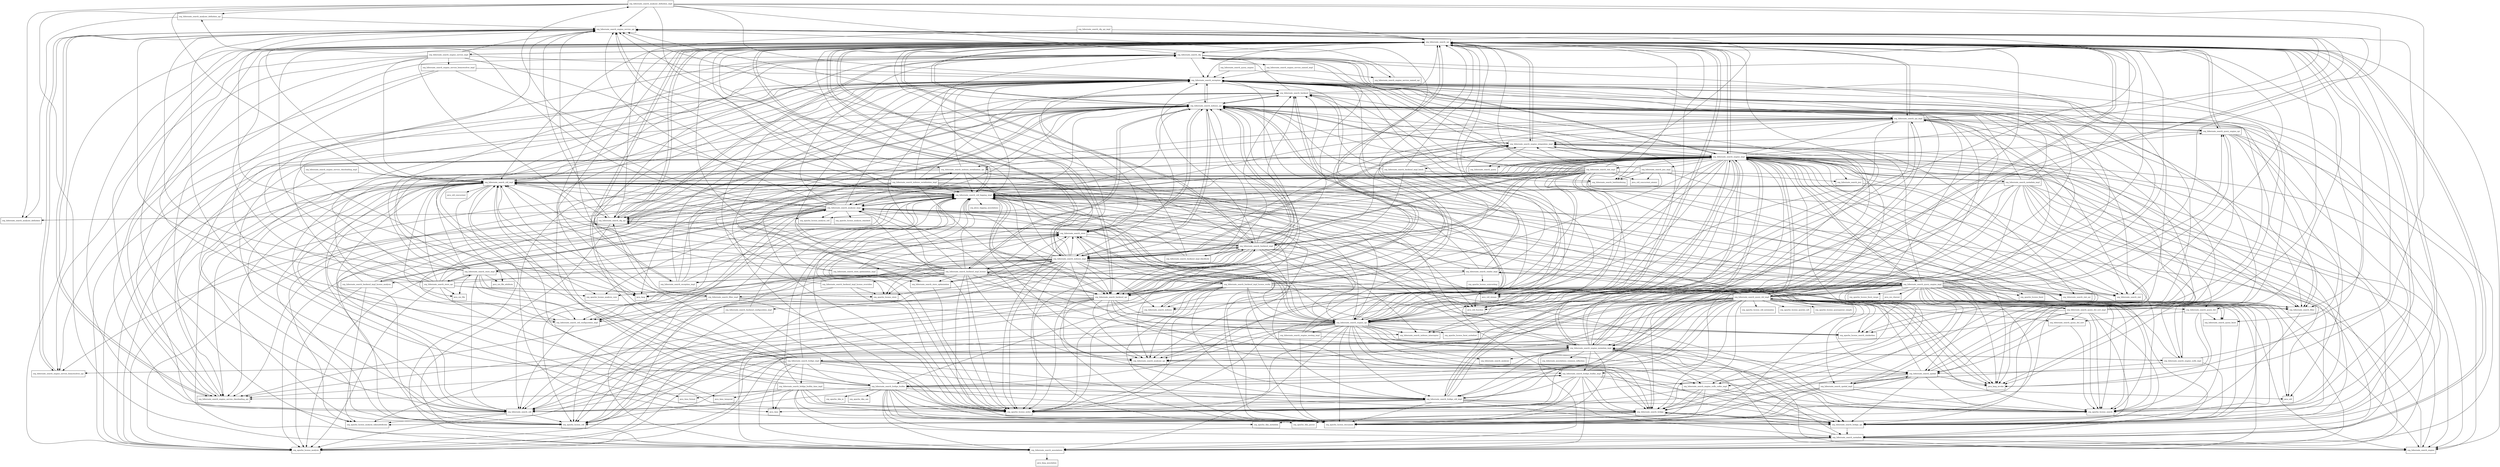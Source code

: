 digraph hibernate_search_engine_5_8_0_CR1_package_dependencies {
  node [shape = box, fontsize=10.0];
  org_hibernate_search_analyzer_definition_impl -> java_lang_invoke;
  org_hibernate_search_analyzer_definition_impl -> java_util_function;
  org_hibernate_search_analyzer_definition_impl -> org_hibernate_search_analyzer_definition;
  org_hibernate_search_analyzer_definition_impl -> org_hibernate_search_analyzer_definition_spi;
  org_hibernate_search_analyzer_definition_impl -> org_hibernate_search_annotations;
  org_hibernate_search_analyzer_definition_impl -> org_hibernate_search_cfg;
  org_hibernate_search_analyzer_definition_impl -> org_hibernate_search_engine_service_spi;
  org_hibernate_search_analyzer_definition_impl -> org_hibernate_search_exception;
  org_hibernate_search_analyzer_definition_impl -> org_hibernate_search_spi;
  org_hibernate_search_analyzer_definition_impl -> org_hibernate_search_util_impl;
  org_hibernate_search_analyzer_definition_impl -> org_hibernate_search_util_logging_impl;
  org_hibernate_search_analyzer_definition_spi -> org_hibernate_search_analyzer_definition;
  org_hibernate_search_analyzer_definition_spi -> org_hibernate_search_engine_service_spi;
  org_hibernate_search_analyzer_impl -> java_lang_invoke;
  org_hibernate_search_analyzer_impl -> java_util_function;
  org_hibernate_search_analyzer_impl -> java_util_stream;
  org_hibernate_search_analyzer_impl -> org_apache_lucene_analysis;
  org_hibernate_search_analyzer_impl -> org_apache_lucene_analysis_core;
  org_hibernate_search_analyzer_impl -> org_apache_lucene_analysis_standard;
  org_hibernate_search_analyzer_impl -> org_apache_lucene_analysis_util;
  org_hibernate_search_analyzer_impl -> org_apache_lucene_util;
  org_hibernate_search_analyzer_impl -> org_hibernate_search_analyzer_definition;
  org_hibernate_search_analyzer_impl -> org_hibernate_search_analyzer_definition_impl;
  org_hibernate_search_analyzer_impl -> org_hibernate_search_analyzer_definition_spi;
  org_hibernate_search_analyzer_impl -> org_hibernate_search_analyzer_spi;
  org_hibernate_search_analyzer_impl -> org_hibernate_search_annotations;
  org_hibernate_search_analyzer_impl -> org_hibernate_search_backend_impl_lucene_analysis;
  org_hibernate_search_analyzer_impl -> org_hibernate_search_cfg;
  org_hibernate_search_analyzer_impl -> org_hibernate_search_cfg_spi;
  org_hibernate_search_analyzer_impl -> org_hibernate_search_engine_impl;
  org_hibernate_search_analyzer_impl -> org_hibernate_search_engine_service_spi;
  org_hibernate_search_analyzer_impl -> org_hibernate_search_exception;
  org_hibernate_search_analyzer_impl -> org_hibernate_search_util;
  org_hibernate_search_analyzer_impl -> org_hibernate_search_util_impl;
  org_hibernate_search_analyzer_impl -> org_hibernate_search_util_logging_impl;
  org_hibernate_search_annotations -> java_lang_annotation;
  org_hibernate_search_backend -> org_apache_lucene_document;
  org_hibernate_search_backend -> org_hibernate_search_backend_spi;
  org_hibernate_search_backend -> org_hibernate_search_cfg;
  org_hibernate_search_backend -> org_hibernate_search_indexes_impl;
  org_hibernate_search_backend -> org_hibernate_search_indexes_spi;
  org_hibernate_search_backend -> org_hibernate_search_spi;
  org_hibernate_search_backend_configuration_impl -> org_apache_lucene_index;
  org_hibernate_search_backend_configuration_impl -> org_apache_lucene_util;
  org_hibernate_search_backend_configuration_impl -> org_hibernate_search_util_configuration_impl;
  org_hibernate_search_backend_configuration_impl -> org_hibernate_search_util_logging_impl;
  org_hibernate_search_backend_impl -> java_lang_invoke;
  org_hibernate_search_backend_impl -> java_util_function;
  org_hibernate_search_backend_impl -> org_apache_lucene_document;
  org_hibernate_search_backend_impl -> org_apache_lucene_index;
  org_hibernate_search_backend_impl -> org_hibernate_search_backend;
  org_hibernate_search_backend_impl -> org_hibernate_search_backend_impl_blackhole;
  org_hibernate_search_backend_impl -> org_hibernate_search_backend_spi;
  org_hibernate_search_backend_impl -> org_hibernate_search_cfg;
  org_hibernate_search_backend_impl -> org_hibernate_search_cfg_spi;
  org_hibernate_search_backend_impl -> org_hibernate_search_engine_impl;
  org_hibernate_search_backend_impl -> org_hibernate_search_engine_integration_impl;
  org_hibernate_search_backend_impl -> org_hibernate_search_engine_service_spi;
  org_hibernate_search_backend_impl -> org_hibernate_search_engine_spi;
  org_hibernate_search_backend_impl -> org_hibernate_search_exception;
  org_hibernate_search_backend_impl -> org_hibernate_search_exception_impl;
  org_hibernate_search_backend_impl -> org_hibernate_search_indexes_impl;
  org_hibernate_search_backend_impl -> org_hibernate_search_indexes_interceptor;
  org_hibernate_search_backend_impl -> org_hibernate_search_indexes_spi;
  org_hibernate_search_backend_impl -> org_hibernate_search_spi;
  org_hibernate_search_backend_impl -> org_hibernate_search_util;
  org_hibernate_search_backend_impl -> org_hibernate_search_util_configuration_impl;
  org_hibernate_search_backend_impl -> org_hibernate_search_util_impl;
  org_hibernate_search_backend_impl -> org_hibernate_search_util_logging_impl;
  org_hibernate_search_backend_impl_batch -> org_hibernate_search_backend;
  org_hibernate_search_backend_impl_batch -> org_hibernate_search_backend_impl;
  org_hibernate_search_backend_impl_batch -> org_hibernate_search_backend_spi;
  org_hibernate_search_backend_impl_batch -> org_hibernate_search_batchindexing;
  org_hibernate_search_backend_impl_batch -> org_hibernate_search_engine_integration_impl;
  org_hibernate_search_backend_impl_batch -> org_hibernate_search_engine_spi;
  org_hibernate_search_backend_impl_batch -> org_hibernate_search_indexes_spi;
  org_hibernate_search_backend_impl_batch -> org_hibernate_search_spi;
  org_hibernate_search_backend_impl_blackhole -> org_hibernate_search_backend;
  org_hibernate_search_backend_impl_blackhole -> org_hibernate_search_backend_spi;
  org_hibernate_search_backend_impl_blackhole -> org_hibernate_search_indexes_spi;
  org_hibernate_search_backend_impl_blackhole -> org_hibernate_search_spi;
  org_hibernate_search_backend_impl_blackhole -> org_hibernate_search_util_logging_impl;
  org_hibernate_search_backend_impl_lucene -> org_apache_lucene_analysis;
  org_hibernate_search_backend_impl_lucene -> org_apache_lucene_analysis_core;
  org_hibernate_search_backend_impl_lucene -> org_apache_lucene_document;
  org_hibernate_search_backend_impl_lucene -> org_apache_lucene_index;
  org_hibernate_search_backend_impl_lucene -> org_apache_lucene_search;
  org_hibernate_search_backend_impl_lucene -> org_apache_lucene_search_similarities;
  org_hibernate_search_backend_impl_lucene -> org_apache_lucene_store;
  org_hibernate_search_backend_impl_lucene -> org_hibernate_search_analyzer_impl;
  org_hibernate_search_backend_impl_lucene -> org_hibernate_search_analyzer_spi;
  org_hibernate_search_backend_impl_lucene -> org_hibernate_search_backend;
  org_hibernate_search_backend_impl_lucene -> org_hibernate_search_backend_impl;
  org_hibernate_search_backend_impl_lucene -> org_hibernate_search_backend_impl_lucene_analysis;
  org_hibernate_search_backend_impl_lucene -> org_hibernate_search_backend_impl_lucene_overrides;
  org_hibernate_search_backend_impl_lucene -> org_hibernate_search_backend_impl_lucene_works;
  org_hibernate_search_backend_impl_lucene -> org_hibernate_search_backend_spi;
  org_hibernate_search_backend_impl_lucene -> org_hibernate_search_cfg_spi;
  org_hibernate_search_backend_impl_lucene -> org_hibernate_search_engine_metadata_impl;
  org_hibernate_search_backend_impl_lucene -> org_hibernate_search_engine_service_spi;
  org_hibernate_search_backend_impl_lucene -> org_hibernate_search_engine_spi;
  org_hibernate_search_backend_impl_lucene -> org_hibernate_search_exception;
  org_hibernate_search_backend_impl_lucene -> org_hibernate_search_exception_impl;
  org_hibernate_search_backend_impl_lucene -> org_hibernate_search_indexes_impl;
  org_hibernate_search_backend_impl_lucene -> org_hibernate_search_indexes_spi;
  org_hibernate_search_backend_impl_lucene -> org_hibernate_search_spi;
  org_hibernate_search_backend_impl_lucene -> org_hibernate_search_store;
  org_hibernate_search_backend_impl_lucene -> org_hibernate_search_store_optimization;
  org_hibernate_search_backend_impl_lucene -> org_hibernate_search_util_impl;
  org_hibernate_search_backend_impl_lucene -> org_hibernate_search_util_logging_impl;
  org_hibernate_search_backend_impl_lucene_analysis -> org_apache_lucene_analysis;
  org_hibernate_search_backend_impl_lucene_analysis -> org_apache_lucene_analysis_tokenattributes;
  org_hibernate_search_backend_impl_lucene_analysis -> org_apache_lucene_util;
  org_hibernate_search_backend_impl_lucene_analysis -> org_hibernate_search_analyzer_impl;
  org_hibernate_search_backend_impl_lucene_analysis -> org_hibernate_search_exception;
  org_hibernate_search_backend_impl_lucene_analysis -> org_hibernate_search_util_logging_impl;
  org_hibernate_search_backend_impl_lucene_overrides -> org_apache_lucene_index;
  org_hibernate_search_backend_impl_lucene_overrides -> org_apache_lucene_store;
  org_hibernate_search_backend_impl_lucene_overrides -> org_apache_lucene_util;
  org_hibernate_search_backend_impl_lucene_overrides -> org_hibernate_search_exception;
  org_hibernate_search_backend_impl_lucene_overrides -> org_hibernate_search_util_logging_impl;
  org_hibernate_search_backend_impl_lucene_works -> org_apache_lucene_analysis;
  org_hibernate_search_backend_impl_lucene_works -> org_apache_lucene_document;
  org_hibernate_search_backend_impl_lucene_works -> org_apache_lucene_index;
  org_hibernate_search_backend_impl_lucene_works -> org_apache_lucene_search;
  org_hibernate_search_backend_impl_lucene_works -> org_hibernate_search_analyzer_impl;
  org_hibernate_search_backend_impl_lucene_works -> org_hibernate_search_analyzer_spi;
  org_hibernate_search_backend_impl_lucene_works -> org_hibernate_search_backend;
  org_hibernate_search_backend_impl_lucene_works -> org_hibernate_search_backend_impl_lucene;
  org_hibernate_search_backend_impl_lucene_works -> org_hibernate_search_backend_spi;
  org_hibernate_search_backend_impl_lucene_works -> org_hibernate_search_bridge;
  org_hibernate_search_backend_impl_lucene_works -> org_hibernate_search_bridge_builtin;
  org_hibernate_search_backend_impl_lucene_works -> org_hibernate_search_bridge_util_impl;
  org_hibernate_search_backend_impl_lucene_works -> org_hibernate_search_engine;
  org_hibernate_search_backend_impl_lucene_works -> org_hibernate_search_engine_spi;
  org_hibernate_search_backend_impl_lucene_works -> org_hibernate_search_exception;
  org_hibernate_search_backend_impl_lucene_works -> org_hibernate_search_spi;
  org_hibernate_search_backend_impl_lucene_works -> org_hibernate_search_store;
  org_hibernate_search_backend_impl_lucene_works -> org_hibernate_search_util_logging_impl;
  org_hibernate_search_backend_spi -> org_apache_lucene_analysis;
  org_hibernate_search_backend_spi -> org_apache_lucene_analysis_tokenattributes;
  org_hibernate_search_backend_spi -> org_apache_lucene_index;
  org_hibernate_search_backend_spi -> org_apache_lucene_search;
  org_hibernate_search_backend_spi -> org_apache_lucene_util;
  org_hibernate_search_backend_spi -> org_hibernate_search_analyzer_impl;
  org_hibernate_search_backend_spi -> org_hibernate_search_analyzer_spi;
  org_hibernate_search_backend_spi -> org_hibernate_search_backend;
  org_hibernate_search_backend_spi -> org_hibernate_search_backend_configuration_impl;
  org_hibernate_search_backend_spi -> org_hibernate_search_backend_impl;
  org_hibernate_search_backend_spi -> org_hibernate_search_bridge;
  org_hibernate_search_backend_spi -> org_hibernate_search_bridge_spi;
  org_hibernate_search_backend_spi -> org_hibernate_search_bridge_util_impl;
  org_hibernate_search_backend_spi -> org_hibernate_search_engine_spi;
  org_hibernate_search_backend_spi -> org_hibernate_search_exception;
  org_hibernate_search_backend_spi -> org_hibernate_search_indexes_spi;
  org_hibernate_search_backend_spi -> org_hibernate_search_spi;
  org_hibernate_search_backend_spi -> org_hibernate_search_util_configuration_impl;
  org_hibernate_search_backend_spi -> org_hibernate_search_util_logging_impl;
  org_hibernate_search_batchindexing -> org_hibernate_search_backend;
  org_hibernate_search_bridge -> org_apache_lucene_document;
  org_hibernate_search_bridge -> org_apache_tika_metadata;
  org_hibernate_search_bridge -> org_apache_tika_parser;
  org_hibernate_search_bridge -> org_hibernate_search_bridge_spi;
  org_hibernate_search_bridge -> org_hibernate_search_exception;
  org_hibernate_search_bridge_builtin -> org_apache_lucene_document;
  org_hibernate_search_bridge_builtin -> org_apache_lucene_index;
  org_hibernate_search_bridge_builtin -> org_apache_tika_io;
  org_hibernate_search_bridge_builtin -> org_apache_tika_metadata;
  org_hibernate_search_bridge_builtin -> org_apache_tika_parser;
  org_hibernate_search_bridge_builtin -> org_apache_tika_sax;
  org_hibernate_search_bridge_builtin -> org_hibernate_search_annotations;
  org_hibernate_search_bridge_builtin -> org_hibernate_search_bridge;
  org_hibernate_search_bridge_builtin -> org_hibernate_search_bridge_builtin_impl;
  org_hibernate_search_bridge_builtin -> org_hibernate_search_bridge_spi;
  org_hibernate_search_bridge_builtin -> org_hibernate_search_bridge_util_impl;
  org_hibernate_search_bridge_builtin -> org_hibernate_search_engine_service_classloading_spi;
  org_hibernate_search_bridge_builtin -> org_hibernate_search_engine_service_spi;
  org_hibernate_search_bridge_builtin -> org_hibernate_search_exception;
  org_hibernate_search_bridge_builtin -> org_hibernate_search_metadata;
  org_hibernate_search_bridge_builtin -> org_hibernate_search_util;
  org_hibernate_search_bridge_builtin -> org_hibernate_search_util_impl;
  org_hibernate_search_bridge_builtin -> org_hibernate_search_util_logging_impl;
  org_hibernate_search_bridge_builtin_impl -> org_apache_lucene_document;
  org_hibernate_search_bridge_builtin_impl -> org_apache_lucene_index;
  org_hibernate_search_bridge_builtin_impl -> org_apache_lucene_search;
  org_hibernate_search_bridge_builtin_impl -> org_hibernate_search_annotations;
  org_hibernate_search_bridge_builtin_impl -> org_hibernate_search_bridge;
  org_hibernate_search_bridge_builtin_impl -> org_hibernate_search_bridge_builtin;
  org_hibernate_search_bridge_builtin_impl -> org_hibernate_search_bridge_spi;
  org_hibernate_search_bridge_builtin_impl -> org_hibernate_search_bridge_util_impl;
  org_hibernate_search_bridge_builtin_impl -> org_hibernate_search_engine_nulls_codec_impl;
  org_hibernate_search_bridge_builtin_impl -> org_hibernate_search_exception;
  org_hibernate_search_bridge_builtin_impl -> org_hibernate_search_util_logging_impl;
  org_hibernate_search_bridge_builtin_time_impl -> java_time;
  org_hibernate_search_bridge_builtin_time_impl -> java_time_format;
  org_hibernate_search_bridge_builtin_time_impl -> java_time_temporal;
  org_hibernate_search_bridge_builtin_time_impl -> org_apache_lucene_document;
  org_hibernate_search_bridge_builtin_time_impl -> org_apache_lucene_index;
  org_hibernate_search_bridge_builtin_time_impl -> org_hibernate_search_bridge;
  org_hibernate_search_bridge_builtin_time_impl -> org_hibernate_search_bridge_spi;
  org_hibernate_search_bridge_builtin_time_impl -> org_hibernate_search_bridge_util_impl;
  org_hibernate_search_bridge_builtin_time_impl -> org_hibernate_search_exception;
  org_hibernate_search_bridge_builtin_time_impl -> org_hibernate_search_metadata;
  org_hibernate_search_bridge_builtin_time_impl -> org_hibernate_search_util;
  org_hibernate_search_bridge_builtin_time_impl -> org_hibernate_search_util_impl;
  org_hibernate_search_bridge_builtin_time_impl -> org_hibernate_search_util_logging_impl;
  org_hibernate_search_bridge_impl -> java_time;
  org_hibernate_search_bridge_impl -> org_hibernate_search_annotations;
  org_hibernate_search_bridge_impl -> org_hibernate_search_bridge;
  org_hibernate_search_bridge_impl -> org_hibernate_search_bridge_builtin;
  org_hibernate_search_bridge_impl -> org_hibernate_search_bridge_builtin_impl;
  org_hibernate_search_bridge_impl -> org_hibernate_search_bridge_builtin_time_impl;
  org_hibernate_search_bridge_impl -> org_hibernate_search_bridge_spi;
  org_hibernate_search_bridge_impl -> org_hibernate_search_bridge_util_impl;
  org_hibernate_search_bridge_impl -> org_hibernate_search_cfg_spi;
  org_hibernate_search_bridge_impl -> org_hibernate_search_engine_service_beanresolver_spi;
  org_hibernate_search_bridge_impl -> org_hibernate_search_engine_service_classloading_spi;
  org_hibernate_search_bridge_impl -> org_hibernate_search_engine_service_spi;
  org_hibernate_search_bridge_impl -> org_hibernate_search_exception;
  org_hibernate_search_bridge_impl -> org_hibernate_search_indexes_spi;
  org_hibernate_search_bridge_impl -> org_hibernate_search_spatial;
  org_hibernate_search_bridge_impl -> org_hibernate_search_util_impl;
  org_hibernate_search_bridge_impl -> org_hibernate_search_util_logging_impl;
  org_hibernate_search_bridge_spi -> org_hibernate_search_bridge;
  org_hibernate_search_bridge_spi -> org_hibernate_search_engine_service_spi;
  org_hibernate_search_bridge_spi -> org_hibernate_search_indexes_spi;
  org_hibernate_search_bridge_spi -> org_hibernate_search_metadata;
  org_hibernate_search_bridge_spi -> org_hibernate_search_spi;
  org_hibernate_search_bridge_util_impl -> java_time;
  org_hibernate_search_bridge_util_impl -> org_apache_lucene_document;
  org_hibernate_search_bridge_util_impl -> org_apache_lucene_index;
  org_hibernate_search_bridge_util_impl -> org_apache_lucene_search;
  org_hibernate_search_bridge_util_impl -> org_hibernate_search_bridge;
  org_hibernate_search_bridge_util_impl -> org_hibernate_search_bridge_spi;
  org_hibernate_search_bridge_util_impl -> org_hibernate_search_engine_impl;
  org_hibernate_search_bridge_util_impl -> org_hibernate_search_exception;
  org_hibernate_search_bridge_util_impl -> org_hibernate_search_metadata;
  org_hibernate_search_bridge_util_impl -> org_hibernate_search_spi;
  org_hibernate_search_bridge_util_impl -> org_hibernate_search_util;
  org_hibernate_search_bridge_util_impl -> org_hibernate_search_util_logging_impl;
  org_hibernate_search_cfg -> org_apache_lucene_util;
  org_hibernate_search_cfg -> org_hibernate_search_annotations;
  org_hibernate_search_cfg -> org_hibernate_search_bridge;
  org_hibernate_search_cfg -> org_hibernate_search_cfg_spi;
  org_hibernate_search_cfg -> org_hibernate_search_engine_impl;
  org_hibernate_search_cfg -> org_hibernate_search_engine_service_named_impl;
  org_hibernate_search_cfg -> org_hibernate_search_engine_service_named_spi;
  org_hibernate_search_cfg -> org_hibernate_search_exception;
  org_hibernate_search_cfg -> org_hibernate_search_util;
  org_hibernate_search_cfg -> org_hibernate_search_util_impl;
  org_hibernate_search_cfg_spi -> org_hibernate_search_annotations;
  org_hibernate_search_cfg_spi -> org_hibernate_search_cfg;
  org_hibernate_search_cfg_spi -> org_hibernate_search_engine_service_beanresolver_spi;
  org_hibernate_search_cfg_spi -> org_hibernate_search_engine_service_classloading_spi;
  org_hibernate_search_cfg_spi -> org_hibernate_search_engine_service_spi;
  org_hibernate_search_cfg_spi -> org_hibernate_search_exception;
  org_hibernate_search_cfg_spi -> org_hibernate_search_indexes_spi;
  org_hibernate_search_cfg_spi -> org_hibernate_search_spi;
  org_hibernate_search_cfg_spi -> org_hibernate_search_store;
  org_hibernate_search_cfg_spi -> org_hibernate_search_util_logging_impl;
  org_hibernate_search_cfg_spi_impl -> org_hibernate_search_cfg_spi;
  org_hibernate_search_cfg_spi_impl -> org_hibernate_search_spi;
  org_hibernate_search_engine -> org_hibernate_search_util_logging_impl;
  org_hibernate_search_engine_impl -> java_lang;
  org_hibernate_search_engine_impl -> java_lang_invoke;
  org_hibernate_search_engine_impl -> java_util_function;
  org_hibernate_search_engine_impl -> org_apache_lucene_analysis;
  org_hibernate_search_engine_impl -> org_apache_lucene_analysis_util;
  org_hibernate_search_engine_impl -> org_apache_lucene_document;
  org_hibernate_search_engine_impl -> org_apache_lucene_facet;
  org_hibernate_search_engine_impl -> org_apache_lucene_index;
  org_hibernate_search_engine_impl -> org_apache_lucene_search;
  org_hibernate_search_engine_impl -> org_apache_lucene_search_similarities;
  org_hibernate_search_engine_impl -> org_apache_lucene_util;
  org_hibernate_search_engine_impl -> org_hibernate_search_analyzer_impl;
  org_hibernate_search_engine_impl -> org_hibernate_search_analyzer_spi;
  org_hibernate_search_engine_impl -> org_hibernate_search_annotations;
  org_hibernate_search_engine_impl -> org_hibernate_search_backend;
  org_hibernate_search_engine_impl -> org_hibernate_search_backend_impl;
  org_hibernate_search_engine_impl -> org_hibernate_search_backend_impl_batch;
  org_hibernate_search_engine_impl -> org_hibernate_search_backend_spi;
  org_hibernate_search_engine_impl -> org_hibernate_search_batchindexing;
  org_hibernate_search_engine_impl -> org_hibernate_search_bridge;
  org_hibernate_search_engine_impl -> org_hibernate_search_bridge_spi;
  org_hibernate_search_engine_impl -> org_hibernate_search_bridge_util_impl;
  org_hibernate_search_engine_impl -> org_hibernate_search_cfg;
  org_hibernate_search_engine_impl -> org_hibernate_search_cfg_spi;
  org_hibernate_search_engine_impl -> org_hibernate_search_engine;
  org_hibernate_search_engine_impl -> org_hibernate_search_engine_integration_impl;
  org_hibernate_search_engine_impl -> org_hibernate_search_engine_metadata_impl;
  org_hibernate_search_engine_impl -> org_hibernate_search_engine_nulls_codec_impl;
  org_hibernate_search_engine_impl -> org_hibernate_search_engine_nulls_impl;
  org_hibernate_search_engine_impl -> org_hibernate_search_engine_service_classloading_spi;
  org_hibernate_search_engine_impl -> org_hibernate_search_engine_service_spi;
  org_hibernate_search_engine_impl -> org_hibernate_search_engine_spi;
  org_hibernate_search_engine_impl -> org_hibernate_search_exception;
  org_hibernate_search_engine_impl -> org_hibernate_search_filter;
  org_hibernate_search_engine_impl -> org_hibernate_search_indexes;
  org_hibernate_search_engine_impl -> org_hibernate_search_indexes_impl;
  org_hibernate_search_engine_impl -> org_hibernate_search_indexes_interceptor;
  org_hibernate_search_engine_impl -> org_hibernate_search_indexes_serialization_spi;
  org_hibernate_search_engine_impl -> org_hibernate_search_indexes_spi;
  org_hibernate_search_engine_impl -> org_hibernate_search_jmx;
  org_hibernate_search_engine_impl -> org_hibernate_search_jmx_impl;
  org_hibernate_search_engine_impl -> org_hibernate_search_metadata;
  org_hibernate_search_engine_impl -> org_hibernate_search_metadata_impl;
  org_hibernate_search_engine_impl -> org_hibernate_search_query;
  org_hibernate_search_engine_impl -> org_hibernate_search_query_dsl;
  org_hibernate_search_engine_impl -> org_hibernate_search_query_dsl_impl;
  org_hibernate_search_engine_impl -> org_hibernate_search_query_engine_impl;
  org_hibernate_search_engine_impl -> org_hibernate_search_query_engine_spi;
  org_hibernate_search_engine_impl -> org_hibernate_search_spi;
  org_hibernate_search_engine_impl -> org_hibernate_search_spi_impl;
  org_hibernate_search_engine_impl -> org_hibernate_search_stat;
  org_hibernate_search_engine_impl -> org_hibernate_search_stat_impl;
  org_hibernate_search_engine_impl -> org_hibernate_search_stat_spi;
  org_hibernate_search_engine_impl -> org_hibernate_search_store;
  org_hibernate_search_engine_impl -> org_hibernate_search_util;
  org_hibernate_search_engine_impl -> org_hibernate_search_util_configuration_impl;
  org_hibernate_search_engine_impl -> org_hibernate_search_util_impl;
  org_hibernate_search_engine_impl -> org_hibernate_search_util_logging_impl;
  org_hibernate_search_engine_integration_impl -> org_hibernate_search_analyzer_spi;
  org_hibernate_search_engine_integration_impl -> org_hibernate_search_engine_impl;
  org_hibernate_search_engine_integration_impl -> org_hibernate_search_engine_spi;
  org_hibernate_search_engine_integration_impl -> org_hibernate_search_filter;
  org_hibernate_search_engine_integration_impl -> org_hibernate_search_indexes_impl;
  org_hibernate_search_engine_integration_impl -> org_hibernate_search_indexes_spi;
  org_hibernate_search_engine_integration_impl -> org_hibernate_search_query;
  org_hibernate_search_engine_integration_impl -> org_hibernate_search_spi;
  org_hibernate_search_engine_integration_impl -> org_hibernate_search_stat_spi;
  org_hibernate_search_engine_metadata_impl -> org_apache_lucene_document;
  org_hibernate_search_engine_metadata_impl -> org_hibernate_annotations_common_reflection;
  org_hibernate_search_engine_metadata_impl -> org_hibernate_search_analyzer;
  org_hibernate_search_engine_metadata_impl -> org_hibernate_search_analyzer_spi;
  org_hibernate_search_engine_metadata_impl -> org_hibernate_search_annotations;
  org_hibernate_search_engine_metadata_impl -> org_hibernate_search_bridge;
  org_hibernate_search_engine_metadata_impl -> org_hibernate_search_bridge_builtin;
  org_hibernate_search_engine_metadata_impl -> org_hibernate_search_bridge_builtin_impl;
  org_hibernate_search_engine_metadata_impl -> org_hibernate_search_bridge_impl;
  org_hibernate_search_engine_metadata_impl -> org_hibernate_search_bridge_spi;
  org_hibernate_search_engine_metadata_impl -> org_hibernate_search_bridge_util_impl;
  org_hibernate_search_engine_metadata_impl -> org_hibernate_search_engine;
  org_hibernate_search_engine_metadata_impl -> org_hibernate_search_engine_impl;
  org_hibernate_search_engine_metadata_impl -> org_hibernate_search_engine_nulls_codec_impl;
  org_hibernate_search_engine_metadata_impl -> org_hibernate_search_engine_nulls_impl;
  org_hibernate_search_engine_metadata_impl -> org_hibernate_search_engine_service_spi;
  org_hibernate_search_engine_metadata_impl -> org_hibernate_search_exception;
  org_hibernate_search_engine_metadata_impl -> org_hibernate_search_indexes_spi;
  org_hibernate_search_engine_metadata_impl -> org_hibernate_search_metadata;
  org_hibernate_search_engine_metadata_impl -> org_hibernate_search_spatial;
  org_hibernate_search_engine_metadata_impl -> org_hibernate_search_spi;
  org_hibernate_search_engine_metadata_impl -> org_hibernate_search_spi_impl;
  org_hibernate_search_engine_metadata_impl -> org_hibernate_search_util;
  org_hibernate_search_engine_metadata_impl -> org_hibernate_search_util_impl;
  org_hibernate_search_engine_metadata_impl -> org_hibernate_search_util_logging_impl;
  org_hibernate_search_engine_nesting_impl -> org_apache_lucene_document;
  org_hibernate_search_engine_nesting_impl -> org_hibernate_search_engine_metadata_impl;
  org_hibernate_search_engine_nesting_impl -> org_hibernate_search_engine_service_spi;
  org_hibernate_search_engine_nesting_impl -> org_hibernate_search_spi;
  org_hibernate_search_engine_nulls_codec_impl -> org_apache_lucene_document;
  org_hibernate_search_engine_nulls_codec_impl -> org_apache_lucene_index;
  org_hibernate_search_engine_nulls_codec_impl -> org_apache_lucene_search;
  org_hibernate_search_engine_nulls_codec_impl -> org_apache_lucene_util;
  org_hibernate_search_engine_nulls_codec_impl -> org_hibernate_search_bridge;
  org_hibernate_search_engine_nulls_codec_impl -> org_hibernate_search_bridge_spi;
  org_hibernate_search_engine_nulls_impl -> org_hibernate_search_bridge_spi;
  org_hibernate_search_engine_nulls_impl -> org_hibernate_search_engine_metadata_impl;
  org_hibernate_search_engine_nulls_impl -> org_hibernate_search_engine_nulls_codec_impl;
  org_hibernate_search_engine_nulls_impl -> org_hibernate_search_exception;
  org_hibernate_search_engine_nulls_impl -> org_hibernate_search_spi;
  org_hibernate_search_engine_nulls_impl -> org_hibernate_search_util_logging_impl;
  org_hibernate_search_engine_service_beanresolver_impl -> org_hibernate_search_annotations;
  org_hibernate_search_engine_service_beanresolver_impl -> org_hibernate_search_engine_service_beanresolver_spi;
  org_hibernate_search_engine_service_beanresolver_impl -> org_hibernate_search_exception;
  org_hibernate_search_engine_service_beanresolver_impl -> org_hibernate_search_util_logging_impl;
  org_hibernate_search_engine_service_beanresolver_spi -> org_hibernate_search_engine_service_spi;
  org_hibernate_search_engine_service_classloading_impl -> org_hibernate_search_engine_service_classloading_spi;
  org_hibernate_search_engine_service_classloading_impl -> org_hibernate_search_util_impl;
  org_hibernate_search_engine_service_classloading_spi -> org_hibernate_search_engine_service_spi;
  org_hibernate_search_engine_service_classloading_spi -> org_hibernate_search_exception;
  org_hibernate_search_engine_service_impl -> org_hibernate_search_cfg_spi;
  org_hibernate_search_engine_service_impl -> org_hibernate_search_engine_service_beanresolver_impl;
  org_hibernate_search_engine_service_impl -> org_hibernate_search_engine_service_beanresolver_spi;
  org_hibernate_search_engine_service_impl -> org_hibernate_search_engine_service_classloading_spi;
  org_hibernate_search_engine_service_impl -> org_hibernate_search_engine_service_spi;
  org_hibernate_search_engine_service_impl -> org_hibernate_search_exception;
  org_hibernate_search_engine_service_impl -> org_hibernate_search_spi;
  org_hibernate_search_engine_service_impl -> org_hibernate_search_util;
  org_hibernate_search_engine_service_impl -> org_hibernate_search_util_impl;
  org_hibernate_search_engine_service_impl -> org_hibernate_search_util_logging_impl;
  org_hibernate_search_engine_service_named_impl -> org_hibernate_search_engine_service_named_spi;
  org_hibernate_search_engine_service_named_impl -> org_hibernate_search_exception;
  org_hibernate_search_engine_service_named_spi -> org_hibernate_search_engine_service_spi;
  org_hibernate_search_engine_service_spi -> java_lang;
  org_hibernate_search_engine_service_spi -> org_hibernate_search_engine_service_beanresolver_spi;
  org_hibernate_search_engine_service_spi -> org_hibernate_search_engine_service_classloading_spi;
  org_hibernate_search_engine_service_spi -> org_hibernate_search_spi;
  org_hibernate_search_engine_spi -> org_apache_lucene_analysis;
  org_hibernate_search_engine_spi -> org_apache_lucene_document;
  org_hibernate_search_engine_spi -> org_apache_lucene_facet_sortedset;
  org_hibernate_search_engine_spi -> org_apache_lucene_index;
  org_hibernate_search_engine_spi -> org_apache_lucene_search_similarities;
  org_hibernate_search_engine_spi -> org_apache_lucene_util;
  org_hibernate_search_engine_spi -> org_hibernate_search_analyzer;
  org_hibernate_search_engine_spi -> org_hibernate_search_analyzer_impl;
  org_hibernate_search_engine_spi -> org_hibernate_search_analyzer_spi;
  org_hibernate_search_engine_spi -> org_hibernate_search_annotations;
  org_hibernate_search_engine_spi -> org_hibernate_search_backend;
  org_hibernate_search_engine_spi -> org_hibernate_search_bridge;
  org_hibernate_search_engine_spi -> org_hibernate_search_bridge_builtin;
  org_hibernate_search_engine_spi -> org_hibernate_search_bridge_spi;
  org_hibernate_search_engine_spi -> org_hibernate_search_bridge_util_impl;
  org_hibernate_search_engine_spi -> org_hibernate_search_cfg;
  org_hibernate_search_engine_spi -> org_hibernate_search_cfg_spi;
  org_hibernate_search_engine_spi -> org_hibernate_search_engine;
  org_hibernate_search_engine_spi -> org_hibernate_search_engine_impl;
  org_hibernate_search_engine_spi -> org_hibernate_search_engine_metadata_impl;
  org_hibernate_search_engine_spi -> org_hibernate_search_engine_nesting_impl;
  org_hibernate_search_engine_spi -> org_hibernate_search_engine_nulls_codec_impl;
  org_hibernate_search_engine_spi -> org_hibernate_search_engine_service_classloading_spi;
  org_hibernate_search_engine_spi -> org_hibernate_search_engine_service_spi;
  org_hibernate_search_engine_spi -> org_hibernate_search_exception;
  org_hibernate_search_engine_spi -> org_hibernate_search_indexes_interceptor;
  org_hibernate_search_engine_spi -> org_hibernate_search_indexes_spi;
  org_hibernate_search_engine_spi -> org_hibernate_search_spi;
  org_hibernate_search_engine_spi -> org_hibernate_search_store;
  org_hibernate_search_engine_spi -> org_hibernate_search_util_impl;
  org_hibernate_search_engine_spi -> org_hibernate_search_util_logging_impl;
  org_hibernate_search_exception -> org_hibernate_search_backend;
  org_hibernate_search_exception -> org_hibernate_search_indexes_spi;
  org_hibernate_search_exception_impl -> org_hibernate_search_backend;
  org_hibernate_search_exception_impl -> org_hibernate_search_exception;
  org_hibernate_search_exception_impl -> org_hibernate_search_indexes_spi;
  org_hibernate_search_exception_impl -> org_hibernate_search_spi;
  org_hibernate_search_exception_impl -> org_hibernate_search_util_logging_impl;
  org_hibernate_search_filter -> org_apache_lucene_search;
  org_hibernate_search_filter_impl -> org_apache_lucene_index;
  org_hibernate_search_filter_impl -> org_apache_lucene_search;
  org_hibernate_search_filter_impl -> org_apache_lucene_util;
  org_hibernate_search_filter_impl -> org_hibernate_search_cfg;
  org_hibernate_search_filter_impl -> org_hibernate_search_filter;
  org_hibernate_search_filter_impl -> org_hibernate_search_util_configuration_impl;
  org_hibernate_search_filter_impl -> org_hibernate_search_util_impl;
  org_hibernate_search_filter_impl -> org_hibernate_search_util_logging_impl;
  org_hibernate_search_indexes -> org_apache_lucene_index;
  org_hibernate_search_indexes -> org_hibernate_search_spi;
  org_hibernate_search_indexes_impl -> java_lang;
  org_hibernate_search_indexes_impl -> java_lang_invoke;
  org_hibernate_search_indexes_impl -> org_apache_lucene_document;
  org_hibernate_search_indexes_impl -> org_apache_lucene_index;
  org_hibernate_search_indexes_impl -> org_apache_lucene_search_similarities;
  org_hibernate_search_indexes_impl -> org_apache_lucene_store;
  org_hibernate_search_indexes_impl -> org_hibernate_search_annotations;
  org_hibernate_search_indexes_impl -> org_hibernate_search_backend_impl;
  org_hibernate_search_indexes_impl -> org_hibernate_search_backend_impl_lucene;
  org_hibernate_search_indexes_impl -> org_hibernate_search_backend_spi;
  org_hibernate_search_indexes_impl -> org_hibernate_search_cfg;
  org_hibernate_search_indexes_impl -> org_hibernate_search_cfg_spi;
  org_hibernate_search_indexes_impl -> org_hibernate_search_engine_impl;
  org_hibernate_search_indexes_impl -> org_hibernate_search_engine_integration_impl;
  org_hibernate_search_indexes_impl -> org_hibernate_search_engine_service_classloading_spi;
  org_hibernate_search_indexes_impl -> org_hibernate_search_engine_service_spi;
  org_hibernate_search_indexes_impl -> org_hibernate_search_engine_spi;
  org_hibernate_search_indexes_impl -> org_hibernate_search_exception;
  org_hibernate_search_indexes_impl -> org_hibernate_search_filter;
  org_hibernate_search_indexes_impl -> org_hibernate_search_indexes;
  org_hibernate_search_indexes_impl -> org_hibernate_search_indexes_interceptor;
  org_hibernate_search_indexes_impl -> org_hibernate_search_indexes_spi;
  org_hibernate_search_indexes_impl -> org_hibernate_search_reader_impl;
  org_hibernate_search_indexes_impl -> org_hibernate_search_spi;
  org_hibernate_search_indexes_impl -> org_hibernate_search_store;
  org_hibernate_search_indexes_impl -> org_hibernate_search_store_impl;
  org_hibernate_search_indexes_impl -> org_hibernate_search_store_optimization;
  org_hibernate_search_indexes_impl -> org_hibernate_search_store_optimization_impl;
  org_hibernate_search_indexes_impl -> org_hibernate_search_util;
  org_hibernate_search_indexes_impl -> org_hibernate_search_util_configuration_impl;
  org_hibernate_search_indexes_impl -> org_hibernate_search_util_impl;
  org_hibernate_search_indexes_impl -> org_hibernate_search_util_logging_impl;
  org_hibernate_search_indexes_serialization_impl -> org_apache_lucene_analysis;
  org_hibernate_search_indexes_serialization_impl -> org_apache_lucene_analysis_tokenattributes;
  org_hibernate_search_indexes_serialization_impl -> org_apache_lucene_document;
  org_hibernate_search_indexes_serialization_impl -> org_apache_lucene_index;
  org_hibernate_search_indexes_serialization_impl -> org_apache_lucene_util;
  org_hibernate_search_indexes_serialization_impl -> org_hibernate_search_backend;
  org_hibernate_search_indexes_serialization_impl -> org_hibernate_search_backend_spi;
  org_hibernate_search_indexes_serialization_impl -> org_hibernate_search_bridge_spi;
  org_hibernate_search_indexes_serialization_impl -> org_hibernate_search_engine_integration_impl;
  org_hibernate_search_indexes_serialization_impl -> org_hibernate_search_engine_service_spi;
  org_hibernate_search_indexes_serialization_impl -> org_hibernate_search_engine_spi;
  org_hibernate_search_indexes_serialization_impl -> org_hibernate_search_exception;
  org_hibernate_search_indexes_serialization_impl -> org_hibernate_search_indexes_serialization_spi;
  org_hibernate_search_indexes_serialization_impl -> org_hibernate_search_spi;
  org_hibernate_search_indexes_serialization_impl -> org_hibernate_search_util_logging_impl;
  org_hibernate_search_indexes_serialization_spi -> org_apache_lucene_analysis;
  org_hibernate_search_indexes_serialization_spi -> org_apache_lucene_document;
  org_hibernate_search_indexes_serialization_spi -> org_apache_lucene_index;
  org_hibernate_search_indexes_serialization_spi -> org_apache_lucene_util;
  org_hibernate_search_indexes_serialization_spi -> org_hibernate_search_backend_spi;
  org_hibernate_search_indexes_serialization_spi -> org_hibernate_search_bridge_spi;
  org_hibernate_search_indexes_serialization_spi -> org_hibernate_search_engine_service_spi;
  org_hibernate_search_indexes_serialization_spi -> org_hibernate_search_exception;
  org_hibernate_search_indexes_serialization_spi -> org_hibernate_search_indexes_serialization_impl;
  org_hibernate_search_indexes_serialization_spi -> org_hibernate_search_util_logging_impl;
  org_hibernate_search_indexes_spi -> java_lang_invoke;
  org_hibernate_search_indexes_spi -> org_apache_lucene_analysis;
  org_hibernate_search_indexes_spi -> org_apache_lucene_document;
  org_hibernate_search_indexes_spi -> org_apache_lucene_index;
  org_hibernate_search_indexes_spi -> org_apache_lucene_search_similarities;
  org_hibernate_search_indexes_spi -> org_hibernate_search_analyzer_impl;
  org_hibernate_search_indexes_spi -> org_hibernate_search_analyzer_spi;
  org_hibernate_search_indexes_spi -> org_hibernate_search_backend;
  org_hibernate_search_indexes_spi -> org_hibernate_search_backend_impl_lucene;
  org_hibernate_search_indexes_spi -> org_hibernate_search_backend_spi;
  org_hibernate_search_indexes_spi -> org_hibernate_search_cfg_spi;
  org_hibernate_search_indexes_spi -> org_hibernate_search_engine_integration_impl;
  org_hibernate_search_indexes_spi -> org_hibernate_search_engine_nulls_impl;
  org_hibernate_search_indexes_spi -> org_hibernate_search_engine_service_spi;
  org_hibernate_search_indexes_spi -> org_hibernate_search_engine_spi;
  org_hibernate_search_indexes_spi -> org_hibernate_search_exception;
  org_hibernate_search_indexes_spi -> org_hibernate_search_filter;
  org_hibernate_search_indexes_spi -> org_hibernate_search_indexes_impl;
  org_hibernate_search_indexes_spi -> org_hibernate_search_indexes_serialization_spi;
  org_hibernate_search_indexes_spi -> org_hibernate_search_spi;
  org_hibernate_search_indexes_spi -> org_hibernate_search_spi_impl;
  org_hibernate_search_indexes_spi -> org_hibernate_search_store;
  org_hibernate_search_indexes_spi -> org_hibernate_search_store_optimization;
  org_hibernate_search_indexes_spi -> org_hibernate_search_util_impl;
  org_hibernate_search_indexes_spi -> org_hibernate_search_util_logging_impl;
  org_hibernate_search_jmx -> org_hibernate_search_stat;
  org_hibernate_search_jmx_impl -> java_util_concurrent_atomic;
  org_hibernate_search_jmx_impl -> org_hibernate_search_batchindexing;
  org_hibernate_search_jmx_impl -> org_hibernate_search_exception;
  org_hibernate_search_jmx_impl -> org_hibernate_search_jmx;
  org_hibernate_search_jmx_impl -> org_hibernate_search_stat;
  org_hibernate_search_jmx_impl -> org_hibernate_search_util;
  org_hibernate_search_jmx_impl -> org_hibernate_search_util_logging_impl;
  org_hibernate_search_metadata -> org_apache_lucene_analysis;
  org_hibernate_search_metadata -> org_hibernate_search_annotations;
  org_hibernate_search_metadata -> org_hibernate_search_bridge;
  org_hibernate_search_metadata -> org_hibernate_search_engine;
  org_hibernate_search_metadata -> org_hibernate_search_spi;
  org_hibernate_search_metadata_impl -> java_util;
  org_hibernate_search_metadata_impl -> org_apache_lucene_analysis;
  org_hibernate_search_metadata_impl -> org_apache_lucene_document;
  org_hibernate_search_metadata_impl -> org_hibernate_search_analyzer_impl;
  org_hibernate_search_metadata_impl -> org_hibernate_search_analyzer_spi;
  org_hibernate_search_metadata_impl -> org_hibernate_search_annotations;
  org_hibernate_search_metadata_impl -> org_hibernate_search_bridge;
  org_hibernate_search_metadata_impl -> org_hibernate_search_bridge_spi;
  org_hibernate_search_metadata_impl -> org_hibernate_search_engine;
  org_hibernate_search_metadata_impl -> org_hibernate_search_engine_impl;
  org_hibernate_search_metadata_impl -> org_hibernate_search_engine_metadata_impl;
  org_hibernate_search_metadata_impl -> org_hibernate_search_engine_nulls_codec_impl;
  org_hibernate_search_metadata_impl -> org_hibernate_search_exception;
  org_hibernate_search_metadata_impl -> org_hibernate_search_indexes_spi;
  org_hibernate_search_metadata_impl -> org_hibernate_search_metadata;
  org_hibernate_search_metadata_impl -> org_hibernate_search_spi;
  org_hibernate_search_metadata_impl -> org_hibernate_search_util_logging_impl;
  org_hibernate_search_query_dsl -> org_apache_lucene_search;
  org_hibernate_search_query_dsl -> org_hibernate_search_query_dsl_sort;
  org_hibernate_search_query_dsl -> org_hibernate_search_query_facet;
  org_hibernate_search_query_dsl -> org_hibernate_search_spatial;
  org_hibernate_search_query_dsl_impl -> java_lang_invoke;
  org_hibernate_search_query_dsl_impl -> java_util_function;
  org_hibernate_search_query_dsl_impl -> org_apache_lucene_analysis;
  org_hibernate_search_query_dsl_impl -> org_apache_lucene_analysis_tokenattributes;
  org_hibernate_search_query_dsl_impl -> org_apache_lucene_document;
  org_hibernate_search_query_dsl_impl -> org_apache_lucene_index;
  org_hibernate_search_query_dsl_impl -> org_apache_lucene_queries_mlt;
  org_hibernate_search_query_dsl_impl -> org_apache_lucene_queryparser_simple;
  org_hibernate_search_query_dsl_impl -> org_apache_lucene_search;
  org_hibernate_search_query_dsl_impl -> org_apache_lucene_search_similarities;
  org_hibernate_search_query_dsl_impl -> org_apache_lucene_util;
  org_hibernate_search_query_dsl_impl -> org_apache_lucene_util_automaton;
  org_hibernate_search_query_dsl_impl -> org_hibernate_search_analyzer_impl;
  org_hibernate_search_query_dsl_impl -> org_hibernate_search_analyzer_spi;
  org_hibernate_search_query_dsl_impl -> org_hibernate_search_annotations;
  org_hibernate_search_query_dsl_impl -> org_hibernate_search_bridge;
  org_hibernate_search_query_dsl_impl -> org_hibernate_search_bridge_builtin;
  org_hibernate_search_query_dsl_impl -> org_hibernate_search_bridge_builtin_impl;
  org_hibernate_search_query_dsl_impl -> org_hibernate_search_bridge_spi;
  org_hibernate_search_query_dsl_impl -> org_hibernate_search_bridge_util_impl;
  org_hibernate_search_query_dsl_impl -> org_hibernate_search_engine_impl;
  org_hibernate_search_query_dsl_impl -> org_hibernate_search_engine_integration_impl;
  org_hibernate_search_query_dsl_impl -> org_hibernate_search_engine_metadata_impl;
  org_hibernate_search_query_dsl_impl -> org_hibernate_search_engine_spi;
  org_hibernate_search_query_dsl_impl -> org_hibernate_search_exception;
  org_hibernate_search_query_dsl_impl -> org_hibernate_search_indexes;
  org_hibernate_search_query_dsl_impl -> org_hibernate_search_indexes_spi;
  org_hibernate_search_query_dsl_impl -> org_hibernate_search_query_dsl;
  org_hibernate_search_query_dsl_impl -> org_hibernate_search_query_dsl_sort;
  org_hibernate_search_query_dsl_impl -> org_hibernate_search_query_dsl_sort_impl;
  org_hibernate_search_query_dsl_impl -> org_hibernate_search_query_engine_spi;
  org_hibernate_search_query_dsl_impl -> org_hibernate_search_query_facet;
  org_hibernate_search_query_dsl_impl -> org_hibernate_search_spatial;
  org_hibernate_search_query_dsl_impl -> org_hibernate_search_spatial_impl;
  org_hibernate_search_query_dsl_impl -> org_hibernate_search_spi;
  org_hibernate_search_query_dsl_impl -> org_hibernate_search_spi_impl;
  org_hibernate_search_query_dsl_impl -> org_hibernate_search_util;
  org_hibernate_search_query_dsl_impl -> org_hibernate_search_util_impl;
  org_hibernate_search_query_dsl_impl -> org_hibernate_search_util_logging_impl;
  org_hibernate_search_query_dsl_sort -> org_apache_lucene_search;
  org_hibernate_search_query_dsl_sort -> org_hibernate_search_spatial;
  org_hibernate_search_query_dsl_sort_impl -> org_apache_lucene_search;
  org_hibernate_search_query_dsl_sort_impl -> org_hibernate_search_bridge_spi;
  org_hibernate_search_query_dsl_sort_impl -> org_hibernate_search_engine_integration_impl;
  org_hibernate_search_query_dsl_sort_impl -> org_hibernate_search_engine_metadata_impl;
  org_hibernate_search_query_dsl_sort_impl -> org_hibernate_search_engine_spi;
  org_hibernate_search_query_dsl_sort_impl -> org_hibernate_search_exception;
  org_hibernate_search_query_dsl_sort_impl -> org_hibernate_search_metadata;
  org_hibernate_search_query_dsl_sort_impl -> org_hibernate_search_query_dsl_impl;
  org_hibernate_search_query_dsl_sort_impl -> org_hibernate_search_query_dsl_sort;
  org_hibernate_search_query_dsl_sort_impl -> org_hibernate_search_spatial;
  org_hibernate_search_query_dsl_sort_impl -> org_hibernate_search_spi;
  org_hibernate_search_query_engine -> org_hibernate_search_exception;
  org_hibernate_search_query_engine -> org_hibernate_search_query_engine_spi;
  org_hibernate_search_query_engine_impl -> java_lang;
  org_hibernate_search_query_engine_impl -> java_nio_charset;
  org_hibernate_search_query_engine_impl -> java_util;
  org_hibernate_search_query_engine_impl -> java_util_stream;
  org_hibernate_search_query_engine_impl -> org_apache_lucene_document;
  org_hibernate_search_query_engine_impl -> org_apache_lucene_facet;
  org_hibernate_search_query_engine_impl -> org_apache_lucene_facet_range;
  org_hibernate_search_query_engine_impl -> org_apache_lucene_facet_sortedset;
  org_hibernate_search_query_engine_impl -> org_apache_lucene_index;
  org_hibernate_search_query_engine_impl -> org_apache_lucene_search;
  org_hibernate_search_query_engine_impl -> org_apache_lucene_search_similarities;
  org_hibernate_search_query_engine_impl -> org_apache_lucene_util;
  org_hibernate_search_query_engine_impl -> org_hibernate_search_annotations;
  org_hibernate_search_query_engine_impl -> org_hibernate_search_bridge_spi;
  org_hibernate_search_query_engine_impl -> org_hibernate_search_bridge_util_impl;
  org_hibernate_search_query_engine_impl -> org_hibernate_search_engine;
  org_hibernate_search_query_engine_impl -> org_hibernate_search_engine_impl;
  org_hibernate_search_query_engine_impl -> org_hibernate_search_engine_integration_impl;
  org_hibernate_search_query_engine_impl -> org_hibernate_search_engine_metadata_impl;
  org_hibernate_search_query_engine_impl -> org_hibernate_search_engine_service_spi;
  org_hibernate_search_query_engine_impl -> org_hibernate_search_engine_spi;
  org_hibernate_search_query_engine_impl -> org_hibernate_search_exception;
  org_hibernate_search_query_engine_impl -> org_hibernate_search_filter;
  org_hibernate_search_query_engine_impl -> org_hibernate_search_filter_impl;
  org_hibernate_search_query_engine_impl -> org_hibernate_search_indexes_spi;
  org_hibernate_search_query_engine_impl -> org_hibernate_search_metadata;
  org_hibernate_search_query_engine_impl -> org_hibernate_search_query_dsl_impl;
  org_hibernate_search_query_engine_impl -> org_hibernate_search_query_engine_spi;
  org_hibernate_search_query_engine_impl -> org_hibernate_search_query_facet;
  org_hibernate_search_query_engine_impl -> org_hibernate_search_reader_impl;
  org_hibernate_search_query_engine_impl -> org_hibernate_search_spatial;
  org_hibernate_search_query_engine_impl -> org_hibernate_search_spatial_impl;
  org_hibernate_search_query_engine_impl -> org_hibernate_search_spi;
  org_hibernate_search_query_engine_impl -> org_hibernate_search_spi_impl;
  org_hibernate_search_query_engine_impl -> org_hibernate_search_stat;
  org_hibernate_search_query_engine_impl -> org_hibernate_search_stat_spi;
  org_hibernate_search_query_engine_impl -> org_hibernate_search_util;
  org_hibernate_search_query_engine_impl -> org_hibernate_search_util_impl;
  org_hibernate_search_query_engine_impl -> org_hibernate_search_util_logging_impl;
  org_hibernate_search_query_engine_spi -> org_apache_lucene_search;
  org_hibernate_search_query_engine_spi -> org_hibernate_search_engine;
  org_hibernate_search_query_engine_spi -> org_hibernate_search_engine_integration_impl;
  org_hibernate_search_query_engine_spi -> org_hibernate_search_filter;
  org_hibernate_search_query_engine_spi -> org_hibernate_search_query_facet;
  org_hibernate_search_query_engine_spi -> org_hibernate_search_spatial;
  org_hibernate_search_query_engine_spi -> org_hibernate_search_spi;
  org_hibernate_search_query_facet -> org_apache_lucene_search;
  org_hibernate_search_reader_impl -> org_apache_lucene_index;
  org_hibernate_search_reader_impl -> org_apache_lucene_search;
  org_hibernate_search_reader_impl -> org_apache_lucene_uninverting;
  org_hibernate_search_reader_impl -> org_hibernate_search_exception;
  org_hibernate_search_reader_impl -> org_hibernate_search_indexes_spi;
  org_hibernate_search_reader_impl -> org_hibernate_search_query_engine_impl;
  org_hibernate_search_reader_impl -> org_hibernate_search_spi;
  org_hibernate_search_reader_impl -> org_hibernate_search_util;
  org_hibernate_search_reader_impl -> org_hibernate_search_util_logging_impl;
  org_hibernate_search_spatial -> java_lang_invoke;
  org_hibernate_search_spatial -> org_apache_lucene_document;
  org_hibernate_search_spatial -> org_apache_lucene_index;
  org_hibernate_search_spatial -> org_apache_lucene_search;
  org_hibernate_search_spatial -> org_hibernate_search_bridge;
  org_hibernate_search_spatial -> org_hibernate_search_bridge_spi;
  org_hibernate_search_spatial -> org_hibernate_search_exception;
  org_hibernate_search_spatial -> org_hibernate_search_spatial_impl;
  org_hibernate_search_spatial -> org_hibernate_search_util_logging_impl;
  org_hibernate_search_spatial_impl -> java_util;
  org_hibernate_search_spatial_impl -> org_apache_lucene_document;
  org_hibernate_search_spatial_impl -> org_apache_lucene_index;
  org_hibernate_search_spatial_impl -> org_apache_lucene_search;
  org_hibernate_search_spatial_impl -> org_apache_lucene_util;
  org_hibernate_search_spatial_impl -> org_hibernate_search_exception;
  org_hibernate_search_spatial_impl -> org_hibernate_search_spatial;
  org_hibernate_search_spi -> java_lang;
  org_hibernate_search_spi -> java_lang_invoke;
  org_hibernate_search_spi -> java_util_function;
  org_hibernate_search_spi -> org_apache_lucene_analysis;
  org_hibernate_search_spi -> org_apache_lucene_search;
  org_hibernate_search_spi -> org_hibernate_search_annotations;
  org_hibernate_search_spi -> org_hibernate_search_backend_impl;
  org_hibernate_search_spi -> org_hibernate_search_backend_spi;
  org_hibernate_search_spi -> org_hibernate_search_batchindexing;
  org_hibernate_search_spi -> org_hibernate_search_cfg;
  org_hibernate_search_spi -> org_hibernate_search_cfg_spi;
  org_hibernate_search_spi -> org_hibernate_search_engine;
  org_hibernate_search_spi -> org_hibernate_search_engine_impl;
  org_hibernate_search_spi -> org_hibernate_search_engine_integration_impl;
  org_hibernate_search_spi -> org_hibernate_search_engine_metadata_impl;
  org_hibernate_search_spi -> org_hibernate_search_engine_service_classloading_spi;
  org_hibernate_search_spi -> org_hibernate_search_engine_service_impl;
  org_hibernate_search_spi -> org_hibernate_search_engine_service_spi;
  org_hibernate_search_spi -> org_hibernate_search_engine_spi;
  org_hibernate_search_spi -> org_hibernate_search_exception;
  org_hibernate_search_spi -> org_hibernate_search_exception_impl;
  org_hibernate_search_spi -> org_hibernate_search_filter;
  org_hibernate_search_spi -> org_hibernate_search_filter_impl;
  org_hibernate_search_spi -> org_hibernate_search_indexes;
  org_hibernate_search_spi -> org_hibernate_search_indexes_impl;
  org_hibernate_search_spi -> org_hibernate_search_indexes_interceptor;
  org_hibernate_search_spi -> org_hibernate_search_indexes_serialization_spi;
  org_hibernate_search_spi -> org_hibernate_search_indexes_spi;
  org_hibernate_search_spi -> org_hibernate_search_metadata;
  org_hibernate_search_spi -> org_hibernate_search_query_dsl;
  org_hibernate_search_spi -> org_hibernate_search_query_engine_spi;
  org_hibernate_search_spi -> org_hibernate_search_spi_impl;
  org_hibernate_search_spi -> org_hibernate_search_stat;
  org_hibernate_search_spi -> org_hibernate_search_util;
  org_hibernate_search_spi -> org_hibernate_search_util_configuration_impl;
  org_hibernate_search_spi -> org_hibernate_search_util_impl;
  org_hibernate_search_spi -> org_hibernate_search_util_logging_impl;
  org_hibernate_search_spi_impl -> java_lang_invoke;
  org_hibernate_search_spi_impl -> java_util;
  org_hibernate_search_spi_impl -> java_util_function;
  org_hibernate_search_spi_impl -> java_util_stream;
  org_hibernate_search_spi_impl -> org_hibernate_search_backend_spi;
  org_hibernate_search_spi_impl -> org_hibernate_search_cfg;
  org_hibernate_search_spi_impl -> org_hibernate_search_cfg_spi;
  org_hibernate_search_spi_impl -> org_hibernate_search_engine_integration_impl;
  org_hibernate_search_spi_impl -> org_hibernate_search_engine_service_spi;
  org_hibernate_search_spi_impl -> org_hibernate_search_engine_spi;
  org_hibernate_search_spi_impl -> org_hibernate_search_exception;
  org_hibernate_search_spi_impl -> org_hibernate_search_filter;
  org_hibernate_search_spi_impl -> org_hibernate_search_indexes_impl;
  org_hibernate_search_spi_impl -> org_hibernate_search_indexes_serialization_spi;
  org_hibernate_search_spi_impl -> org_hibernate_search_query_engine_spi;
  org_hibernate_search_spi_impl -> org_hibernate_search_spi;
  org_hibernate_search_spi_impl -> org_hibernate_search_stat;
  org_hibernate_search_spi_impl -> org_hibernate_search_util_logging_impl;
  org_hibernate_search_stat_impl -> java_lang_invoke;
  org_hibernate_search_stat_impl -> java_util_concurrent_atomic;
  org_hibernate_search_stat_impl -> java_util_function;
  org_hibernate_search_stat_impl -> java_util_stream;
  org_hibernate_search_stat_impl -> org_apache_lucene_index;
  org_hibernate_search_stat_impl -> org_apache_lucene_search;
  org_hibernate_search_stat_impl -> org_apache_lucene_store;
  org_hibernate_search_stat_impl -> org_hibernate_search_engine;
  org_hibernate_search_stat_impl -> org_hibernate_search_engine_integration_impl;
  org_hibernate_search_stat_impl -> org_hibernate_search_engine_service_classloading_spi;
  org_hibernate_search_stat_impl -> org_hibernate_search_engine_service_spi;
  org_hibernate_search_stat_impl -> org_hibernate_search_exception;
  org_hibernate_search_stat_impl -> org_hibernate_search_indexes;
  org_hibernate_search_stat_impl -> org_hibernate_search_indexes_impl;
  org_hibernate_search_stat_impl -> org_hibernate_search_indexes_spi;
  org_hibernate_search_stat_impl -> org_hibernate_search_spi;
  org_hibernate_search_stat_impl -> org_hibernate_search_stat;
  org_hibernate_search_stat_impl -> org_hibernate_search_stat_spi;
  org_hibernate_search_stat_impl -> org_hibernate_search_store;
  org_hibernate_search_stat_impl -> org_hibernate_search_util_impl;
  org_hibernate_search_store -> org_apache_lucene_analysis;
  org_hibernate_search_store -> org_apache_lucene_document;
  org_hibernate_search_store -> org_apache_lucene_index;
  org_hibernate_search_store -> org_apache_lucene_store;
  org_hibernate_search_store -> org_hibernate_search_backend;
  org_hibernate_search_store -> org_hibernate_search_backend_impl;
  org_hibernate_search_store -> org_hibernate_search_engine_spi;
  org_hibernate_search_store -> org_hibernate_search_filter;
  org_hibernate_search_store -> org_hibernate_search_indexes_spi;
  org_hibernate_search_store -> org_hibernate_search_spi;
  org_hibernate_search_store_impl -> java_nio_file;
  org_hibernate_search_store_impl -> java_nio_file_attribute;
  org_hibernate_search_store_impl -> org_apache_lucene_document;
  org_hibernate_search_store_impl -> org_apache_lucene_store;
  org_hibernate_search_store_impl -> org_hibernate_search_cfg;
  org_hibernate_search_store_impl -> org_hibernate_search_engine_service_spi;
  org_hibernate_search_store_impl -> org_hibernate_search_exception;
  org_hibernate_search_store_impl -> org_hibernate_search_filter;
  org_hibernate_search_store_impl -> org_hibernate_search_indexes_spi;
  org_hibernate_search_store_impl -> org_hibernate_search_spi;
  org_hibernate_search_store_impl -> org_hibernate_search_store;
  org_hibernate_search_store_impl -> org_hibernate_search_store_spi;
  org_hibernate_search_store_impl -> org_hibernate_search_util;
  org_hibernate_search_store_impl -> org_hibernate_search_util_configuration_impl;
  org_hibernate_search_store_impl -> org_hibernate_search_util_impl;
  org_hibernate_search_store_impl -> org_hibernate_search_util_logging_impl;
  org_hibernate_search_store_optimization -> org_apache_lucene_index;
  org_hibernate_search_store_optimization -> org_hibernate_search_indexes_spi;
  org_hibernate_search_store_optimization -> org_hibernate_search_store;
  org_hibernate_search_store_optimization_impl -> org_apache_lucene_index;
  org_hibernate_search_store_optimization_impl -> org_hibernate_search_exception;
  org_hibernate_search_store_optimization_impl -> org_hibernate_search_indexes_spi;
  org_hibernate_search_store_optimization_impl -> org_hibernate_search_store;
  org_hibernate_search_store_optimization_impl -> org_hibernate_search_store_optimization;
  org_hibernate_search_store_optimization_impl -> org_hibernate_search_util_configuration_impl;
  org_hibernate_search_store_optimization_impl -> org_hibernate_search_util_logging_impl;
  org_hibernate_search_store_spi -> java_nio_file;
  org_hibernate_search_store_spi -> org_apache_lucene_analysis;
  org_hibernate_search_store_spi -> org_apache_lucene_analysis_core;
  org_hibernate_search_store_spi -> org_apache_lucene_index;
  org_hibernate_search_store_spi -> org_apache_lucene_store;
  org_hibernate_search_store_spi -> org_hibernate_search_cfg;
  org_hibernate_search_store_spi -> org_hibernate_search_cfg_spi;
  org_hibernate_search_store_spi -> org_hibernate_search_engine_service_spi;
  org_hibernate_search_store_spi -> org_hibernate_search_exception;
  org_hibernate_search_store_spi -> org_hibernate_search_spi;
  org_hibernate_search_store_spi -> org_hibernate_search_store;
  org_hibernate_search_store_spi -> org_hibernate_search_store_impl;
  org_hibernate_search_store_spi -> org_hibernate_search_util_impl;
  org_hibernate_search_store_spi -> org_hibernate_search_util_logging_impl;
  org_hibernate_search_util -> org_apache_lucene_analysis;
  org_hibernate_search_util -> org_apache_lucene_analysis_tokenattributes;
  org_hibernate_search_util -> org_apache_lucene_util;
  org_hibernate_search_util -> org_hibernate_search_util_logging_impl;
  org_hibernate_search_util_configuration_impl -> org_hibernate_search_exception;
  org_hibernate_search_util_configuration_impl -> org_hibernate_search_util;
  org_hibernate_search_util_configuration_impl -> org_hibernate_search_util_logging_impl;
  org_hibernate_search_util_impl -> java_lang;
  org_hibernate_search_util_impl -> java_lang_invoke;
  org_hibernate_search_util_impl -> java_nio_file;
  org_hibernate_search_util_impl -> java_nio_file_attribute;
  org_hibernate_search_util_impl -> java_time;
  org_hibernate_search_util_impl -> java_time_format;
  org_hibernate_search_util_impl -> java_time_temporal;
  org_hibernate_search_util_impl -> java_util_concurrent;
  org_hibernate_search_util_impl -> java_util_function;
  org_hibernate_search_util_impl -> java_util_stream;
  org_hibernate_search_util_impl -> org_apache_lucene_analysis;
  org_hibernate_search_util_impl -> org_apache_lucene_analysis_core;
  org_hibernate_search_util_impl -> org_apache_lucene_analysis_tokenattributes;
  org_hibernate_search_util_impl -> org_apache_lucene_analysis_util;
  org_hibernate_search_util_impl -> org_apache_lucene_util;
  org_hibernate_search_util_impl -> org_hibernate_search_annotations;
  org_hibernate_search_util_impl -> org_hibernate_search_engine_service_classloading_spi;
  org_hibernate_search_util_impl -> org_hibernate_search_engine_service_spi;
  org_hibernate_search_util_impl -> org_hibernate_search_exception;
  org_hibernate_search_util_impl -> org_hibernate_search_util;
  org_hibernate_search_util_impl -> org_hibernate_search_util_logging_impl;
  org_hibernate_search_util_logging_impl -> org_apache_lucene_index;
  org_hibernate_search_util_logging_impl -> org_apache_lucene_search;
  org_hibernate_search_util_logging_impl -> org_apache_lucene_util;
  org_hibernate_search_util_logging_impl -> org_hibernate_search_analyzer_impl;
  org_hibernate_search_util_logging_impl -> org_hibernate_search_analyzer_spi;
  org_hibernate_search_util_logging_impl -> org_hibernate_search_backend_spi;
  org_hibernate_search_util_logging_impl -> org_hibernate_search_exception;
  org_hibernate_search_util_logging_impl -> org_hibernate_search_spi;
  org_hibernate_search_util_logging_impl -> org_jboss_logging_annotations;
}
